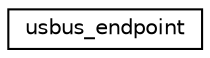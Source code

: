digraph "Graphical Class Hierarchy"
{
 // LATEX_PDF_SIZE
  edge [fontname="Helvetica",fontsize="10",labelfontname="Helvetica",labelfontsize="10"];
  node [fontname="Helvetica",fontsize="10",shape=record];
  rankdir="LR";
  Node0 [label="usbus_endpoint",height=0.2,width=0.4,color="black", fillcolor="white", style="filled",URL="$structusbus__endpoint.html",tooltip="USBUS endpoint context."];
}
